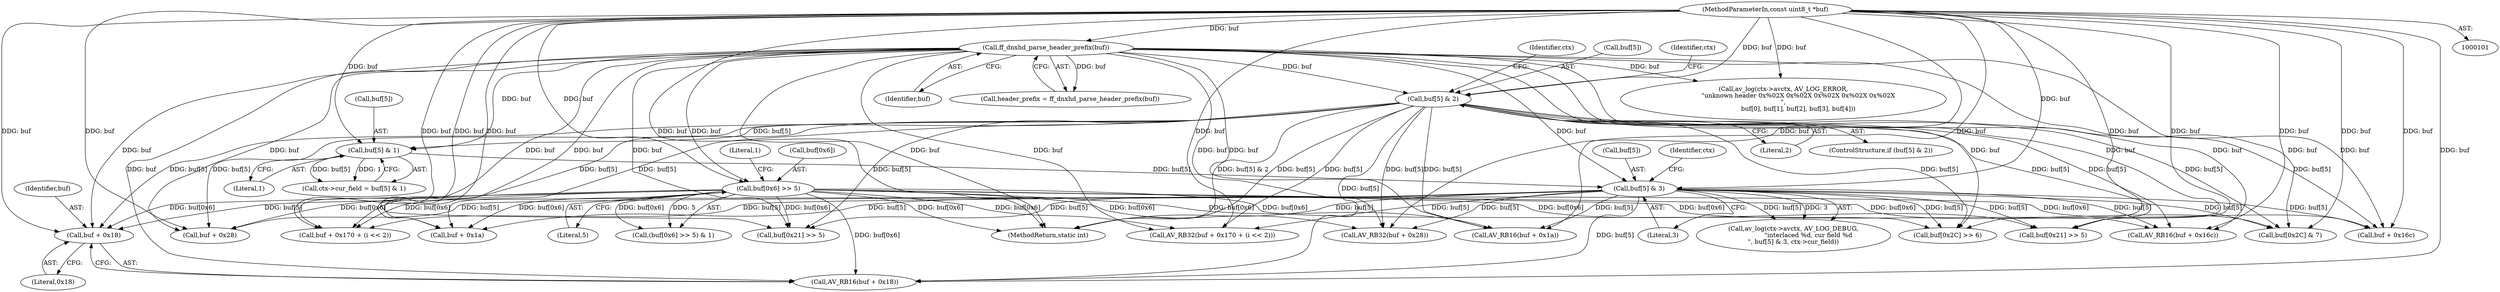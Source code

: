digraph "0_FFmpeg_296debd213bd6dce7647cedd34eb64e5b94cdc92@pointer" {
"1000232" [label="(Call,buf + 0x18)"];
"1000166" [label="(Call,buf[5] & 2)"];
"1000135" [label="(Call,ff_dnxhd_parse_header_prefix(buf))"];
"1000104" [label="(MethodParameterIn,const uint8_t *buf)"];
"1000221" [label="(Call,buf[0x6] >> 5)"];
"1000201" [label="(Call,buf[5] & 3)"];
"1000176" [label="(Call,buf[5] & 1)"];
"1000281" [label="(Call,AV_RB32(buf + 0x28))"];
"1000244" [label="(Call,buf[0x21] >> 5)"];
"1000226" [label="(Literal,1)"];
"1000195" [label="(Call,av_log(ctx->avctx, AV_LOG_DEBUG,\n               \"interlaced %d, cur field %d\n\", buf[5] & 3, ctx->cur_field))"];
"1000180" [label="(Literal,1)"];
"1000272" [label="(Call,buf[0x21] >> 5)"];
"1000618" [label="(Call,AV_RB16(buf + 0x16c))"];
"1000863" [label="(MethodReturn,static int)"];
"1000142" [label="(Call,av_log(ctx->avctx, AV_LOG_ERROR,\n               \"unknown header 0x%02X 0x%02X 0x%02X 0x%02X 0x%02X\n\",\n               buf[0], buf[1], buf[2], buf[3], buf[4]))"];
"1000282" [label="(Call,buf + 0x28)"];
"1000136" [label="(Identifier,buf)"];
"1000170" [label="(Literal,2)"];
"1000135" [label="(Call,ff_dnxhd_parse_header_prefix(buf))"];
"1000176" [label="(Call,buf[5] & 1)"];
"1000619" [label="(Call,buf + 0x16c)"];
"1000177" [label="(Call,buf[5])"];
"1000172" [label="(Call,ctx->cur_field = buf[5] & 1)"];
"1000233" [label="(Identifier,buf)"];
"1000239" [label="(Call,AV_RB16(buf + 0x1a))"];
"1000807" [label="(Call,buf + 0x170 + (i << 2))"];
"1000232" [label="(Call,buf + 0x18)"];
"1000174" [label="(Identifier,ctx)"];
"1000240" [label="(Call,buf + 0x1a)"];
"1000165" [label="(ControlStructure,if (buf[5] & 2))"];
"1000222" [label="(Call,buf[0x6])"];
"1000133" [label="(Call,header_prefix = ff_dnxhd_parse_header_prefix(buf))"];
"1000221" [label="(Call,buf[0x6] >> 5)"];
"1000202" [label="(Call,buf[5])"];
"1000220" [label="(Call,(buf[0x6] >> 5) & 1)"];
"1000104" [label="(MethodParameterIn,const uint8_t *buf)"];
"1000806" [label="(Call,AV_RB32(buf + 0x170 + (i << 2)))"];
"1000326" [label="(Call,buf[0x2C] & 7)"];
"1000207" [label="(Identifier,ctx)"];
"1000225" [label="(Literal,5)"];
"1000201" [label="(Call,buf[5] & 3)"];
"1000231" [label="(Call,AV_RB16(buf + 0x18))"];
"1000167" [label="(Call,buf[5])"];
"1000234" [label="(Literal,0x18)"];
"1000166" [label="(Call,buf[5] & 2)"];
"1000213" [label="(Identifier,ctx)"];
"1000205" [label="(Literal,3)"];
"1000362" [label="(Call,buf[0x2C] >> 6)"];
"1000232" -> "1000231"  [label="AST: "];
"1000232" -> "1000234"  [label="CFG: "];
"1000233" -> "1000232"  [label="AST: "];
"1000234" -> "1000232"  [label="AST: "];
"1000231" -> "1000232"  [label="CFG: "];
"1000166" -> "1000232"  [label="DDG: buf[5]"];
"1000221" -> "1000232"  [label="DDG: buf[0x6]"];
"1000135" -> "1000232"  [label="DDG: buf"];
"1000201" -> "1000232"  [label="DDG: buf[5]"];
"1000104" -> "1000232"  [label="DDG: buf"];
"1000166" -> "1000165"  [label="AST: "];
"1000166" -> "1000170"  [label="CFG: "];
"1000167" -> "1000166"  [label="AST: "];
"1000170" -> "1000166"  [label="AST: "];
"1000174" -> "1000166"  [label="CFG: "];
"1000213" -> "1000166"  [label="CFG: "];
"1000166" -> "1000863"  [label="DDG: buf[5] & 2"];
"1000166" -> "1000863"  [label="DDG: buf[5]"];
"1000135" -> "1000166"  [label="DDG: buf"];
"1000104" -> "1000166"  [label="DDG: buf"];
"1000166" -> "1000176"  [label="DDG: buf[5]"];
"1000166" -> "1000231"  [label="DDG: buf[5]"];
"1000166" -> "1000239"  [label="DDG: buf[5]"];
"1000166" -> "1000240"  [label="DDG: buf[5]"];
"1000166" -> "1000244"  [label="DDG: buf[5]"];
"1000166" -> "1000272"  [label="DDG: buf[5]"];
"1000166" -> "1000281"  [label="DDG: buf[5]"];
"1000166" -> "1000282"  [label="DDG: buf[5]"];
"1000166" -> "1000326"  [label="DDG: buf[5]"];
"1000166" -> "1000362"  [label="DDG: buf[5]"];
"1000166" -> "1000618"  [label="DDG: buf[5]"];
"1000166" -> "1000619"  [label="DDG: buf[5]"];
"1000166" -> "1000806"  [label="DDG: buf[5]"];
"1000166" -> "1000807"  [label="DDG: buf[5]"];
"1000135" -> "1000133"  [label="AST: "];
"1000135" -> "1000136"  [label="CFG: "];
"1000136" -> "1000135"  [label="AST: "];
"1000133" -> "1000135"  [label="CFG: "];
"1000135" -> "1000863"  [label="DDG: buf"];
"1000135" -> "1000133"  [label="DDG: buf"];
"1000104" -> "1000135"  [label="DDG: buf"];
"1000135" -> "1000142"  [label="DDG: buf"];
"1000135" -> "1000176"  [label="DDG: buf"];
"1000135" -> "1000201"  [label="DDG: buf"];
"1000135" -> "1000221"  [label="DDG: buf"];
"1000135" -> "1000231"  [label="DDG: buf"];
"1000135" -> "1000239"  [label="DDG: buf"];
"1000135" -> "1000240"  [label="DDG: buf"];
"1000135" -> "1000244"  [label="DDG: buf"];
"1000135" -> "1000272"  [label="DDG: buf"];
"1000135" -> "1000281"  [label="DDG: buf"];
"1000135" -> "1000282"  [label="DDG: buf"];
"1000135" -> "1000326"  [label="DDG: buf"];
"1000135" -> "1000362"  [label="DDG: buf"];
"1000135" -> "1000618"  [label="DDG: buf"];
"1000135" -> "1000619"  [label="DDG: buf"];
"1000135" -> "1000806"  [label="DDG: buf"];
"1000135" -> "1000807"  [label="DDG: buf"];
"1000104" -> "1000101"  [label="AST: "];
"1000104" -> "1000863"  [label="DDG: buf"];
"1000104" -> "1000142"  [label="DDG: buf"];
"1000104" -> "1000176"  [label="DDG: buf"];
"1000104" -> "1000201"  [label="DDG: buf"];
"1000104" -> "1000221"  [label="DDG: buf"];
"1000104" -> "1000231"  [label="DDG: buf"];
"1000104" -> "1000239"  [label="DDG: buf"];
"1000104" -> "1000240"  [label="DDG: buf"];
"1000104" -> "1000244"  [label="DDG: buf"];
"1000104" -> "1000272"  [label="DDG: buf"];
"1000104" -> "1000281"  [label="DDG: buf"];
"1000104" -> "1000282"  [label="DDG: buf"];
"1000104" -> "1000326"  [label="DDG: buf"];
"1000104" -> "1000362"  [label="DDG: buf"];
"1000104" -> "1000618"  [label="DDG: buf"];
"1000104" -> "1000619"  [label="DDG: buf"];
"1000104" -> "1000806"  [label="DDG: buf"];
"1000104" -> "1000807"  [label="DDG: buf"];
"1000221" -> "1000220"  [label="AST: "];
"1000221" -> "1000225"  [label="CFG: "];
"1000222" -> "1000221"  [label="AST: "];
"1000225" -> "1000221"  [label="AST: "];
"1000226" -> "1000221"  [label="CFG: "];
"1000221" -> "1000863"  [label="DDG: buf[0x6]"];
"1000221" -> "1000220"  [label="DDG: buf[0x6]"];
"1000221" -> "1000220"  [label="DDG: 5"];
"1000221" -> "1000231"  [label="DDG: buf[0x6]"];
"1000221" -> "1000239"  [label="DDG: buf[0x6]"];
"1000221" -> "1000240"  [label="DDG: buf[0x6]"];
"1000221" -> "1000244"  [label="DDG: buf[0x6]"];
"1000221" -> "1000272"  [label="DDG: buf[0x6]"];
"1000221" -> "1000281"  [label="DDG: buf[0x6]"];
"1000221" -> "1000282"  [label="DDG: buf[0x6]"];
"1000221" -> "1000326"  [label="DDG: buf[0x6]"];
"1000221" -> "1000362"  [label="DDG: buf[0x6]"];
"1000221" -> "1000618"  [label="DDG: buf[0x6]"];
"1000221" -> "1000619"  [label="DDG: buf[0x6]"];
"1000221" -> "1000806"  [label="DDG: buf[0x6]"];
"1000221" -> "1000807"  [label="DDG: buf[0x6]"];
"1000201" -> "1000195"  [label="AST: "];
"1000201" -> "1000205"  [label="CFG: "];
"1000202" -> "1000201"  [label="AST: "];
"1000205" -> "1000201"  [label="AST: "];
"1000207" -> "1000201"  [label="CFG: "];
"1000201" -> "1000863"  [label="DDG: buf[5]"];
"1000201" -> "1000195"  [label="DDG: buf[5]"];
"1000201" -> "1000195"  [label="DDG: 3"];
"1000176" -> "1000201"  [label="DDG: buf[5]"];
"1000201" -> "1000231"  [label="DDG: buf[5]"];
"1000201" -> "1000239"  [label="DDG: buf[5]"];
"1000201" -> "1000240"  [label="DDG: buf[5]"];
"1000201" -> "1000244"  [label="DDG: buf[5]"];
"1000201" -> "1000272"  [label="DDG: buf[5]"];
"1000201" -> "1000281"  [label="DDG: buf[5]"];
"1000201" -> "1000282"  [label="DDG: buf[5]"];
"1000201" -> "1000326"  [label="DDG: buf[5]"];
"1000201" -> "1000362"  [label="DDG: buf[5]"];
"1000201" -> "1000618"  [label="DDG: buf[5]"];
"1000201" -> "1000619"  [label="DDG: buf[5]"];
"1000201" -> "1000806"  [label="DDG: buf[5]"];
"1000201" -> "1000807"  [label="DDG: buf[5]"];
"1000176" -> "1000172"  [label="AST: "];
"1000176" -> "1000180"  [label="CFG: "];
"1000177" -> "1000176"  [label="AST: "];
"1000180" -> "1000176"  [label="AST: "];
"1000172" -> "1000176"  [label="CFG: "];
"1000176" -> "1000172"  [label="DDG: buf[5]"];
"1000176" -> "1000172"  [label="DDG: 1"];
}
